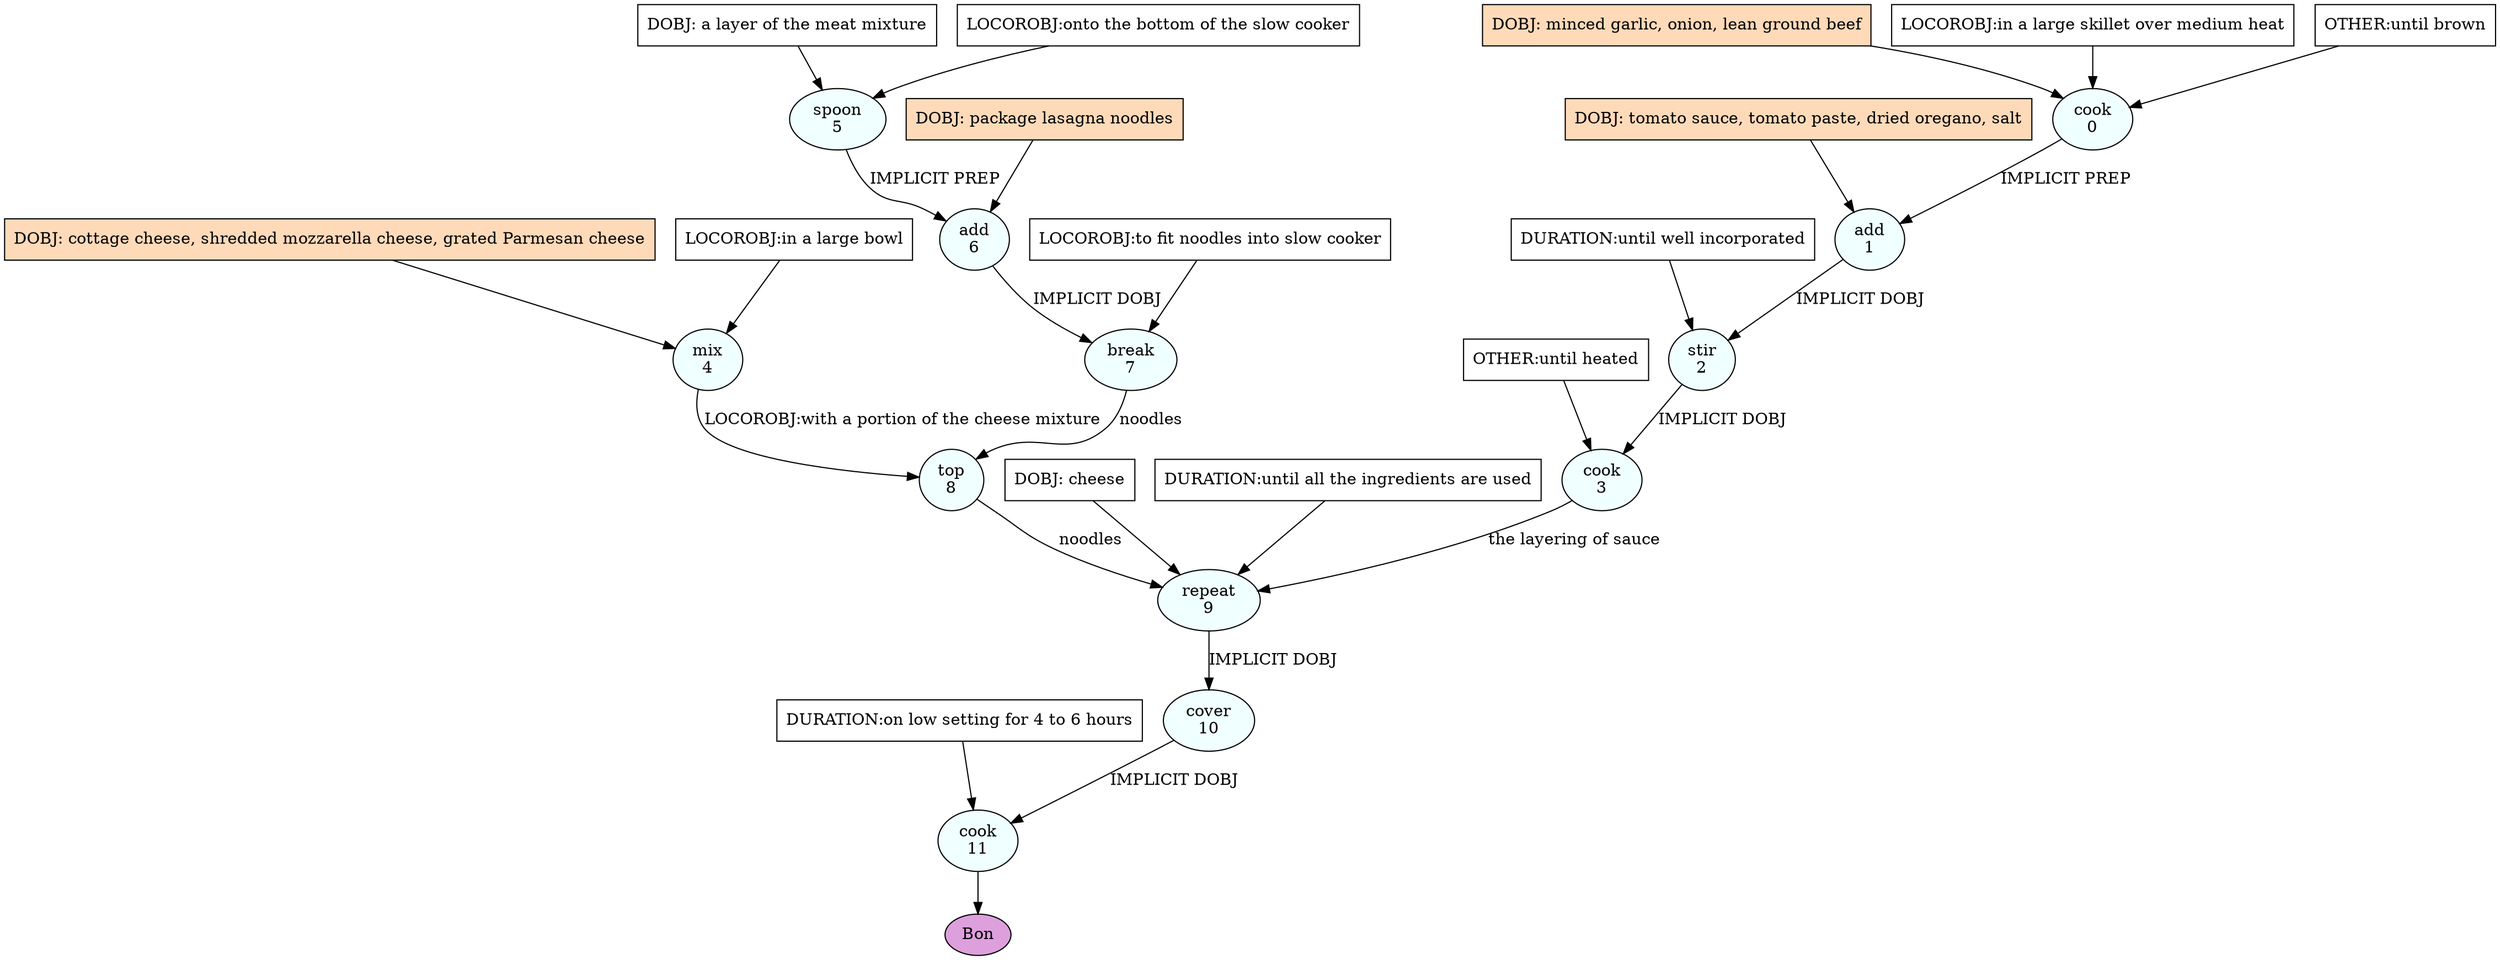 digraph recipe {
E0[label="cook
0", shape=oval, style=filled, fillcolor=azure]
E1[label="add
1", shape=oval, style=filled, fillcolor=azure]
E2[label="stir
2", shape=oval, style=filled, fillcolor=azure]
E3[label="cook
3", shape=oval, style=filled, fillcolor=azure]
E4[label="mix
4", shape=oval, style=filled, fillcolor=azure]
E5[label="spoon
5", shape=oval, style=filled, fillcolor=azure]
E6[label="add
6", shape=oval, style=filled, fillcolor=azure]
E7[label="break
7", shape=oval, style=filled, fillcolor=azure]
E8[label="top
8", shape=oval, style=filled, fillcolor=azure]
E9[label="repeat
9", shape=oval, style=filled, fillcolor=azure]
E10[label="cover
10", shape=oval, style=filled, fillcolor=azure]
E11[label="cook
11", shape=oval, style=filled, fillcolor=azure]
D5[label="DOBJ: a layer of the meat mixture", shape=box, style=filled, fillcolor=white]
D5 -> E5
P5_0[label="LOCOROBJ:onto the bottom of the slow cooker", shape=box, style=filled, fillcolor=white]
P5_0 -> E5
D4[label="DOBJ: cottage cheese, shredded mozzarella cheese, grated Parmesan cheese", shape=box, style=filled, fillcolor=peachpuff]
D4 -> E4
P4_0[label="LOCOROBJ:in a large bowl", shape=box, style=filled, fillcolor=white]
P4_0 -> E4
D0[label="DOBJ: minced garlic, onion, lean ground beef", shape=box, style=filled, fillcolor=peachpuff]
D0 -> E0
P0_0[label="LOCOROBJ:in a large skillet over medium heat", shape=box, style=filled, fillcolor=white]
P0_0 -> E0
P0_1[label="OTHER:until brown", shape=box, style=filled, fillcolor=white]
P0_1 -> E0
D1_ing[label="DOBJ: tomato sauce, tomato paste, dried oregano, salt", shape=box, style=filled, fillcolor=peachpuff]
D1_ing -> E1
E0 -> E1 [label="IMPLICIT PREP"]
E1 -> E2 [label="IMPLICIT DOBJ"]
P2_0_0[label="DURATION:until well incorporated", shape=box, style=filled, fillcolor=white]
P2_0_0 -> E2
E2 -> E3 [label="IMPLICIT DOBJ"]
P3_0_0[label="OTHER:until heated", shape=box, style=filled, fillcolor=white]
P3_0_0 -> E3
D6_ing[label="DOBJ: package lasagna noodles", shape=box, style=filled, fillcolor=peachpuff]
D6_ing -> E6
E5 -> E6 [label="IMPLICIT PREP"]
E6 -> E7 [label="IMPLICIT DOBJ"]
P7_0_0[label="LOCOROBJ:to fit noodles into slow cooker", shape=box, style=filled, fillcolor=white]
P7_0_0 -> E7
E7 -> E8 [label="noodles"]
E4 -> E8 [label="LOCOROBJ:with a portion of the cheese mixture"]
E3 -> E9 [label="the layering of sauce "]
E8 -> E9 [label=" noodles "]
D9_2[label="DOBJ: cheese", shape=box, style=filled, fillcolor=white]
D9_2 -> E9
P9_0_0[label="DURATION:until all the ingredients are used", shape=box, style=filled, fillcolor=white]
P9_0_0 -> E9
E9 -> E10 [label="IMPLICIT DOBJ"]
E10 -> E11 [label="IMPLICIT DOBJ"]
P11_0_0[label="DURATION:on low setting for 4 to 6 hours", shape=box, style=filled, fillcolor=white]
P11_0_0 -> E11
EOR[label="Bon", shape=oval, style=filled, fillcolor=plum]
E11 -> EOR
}
